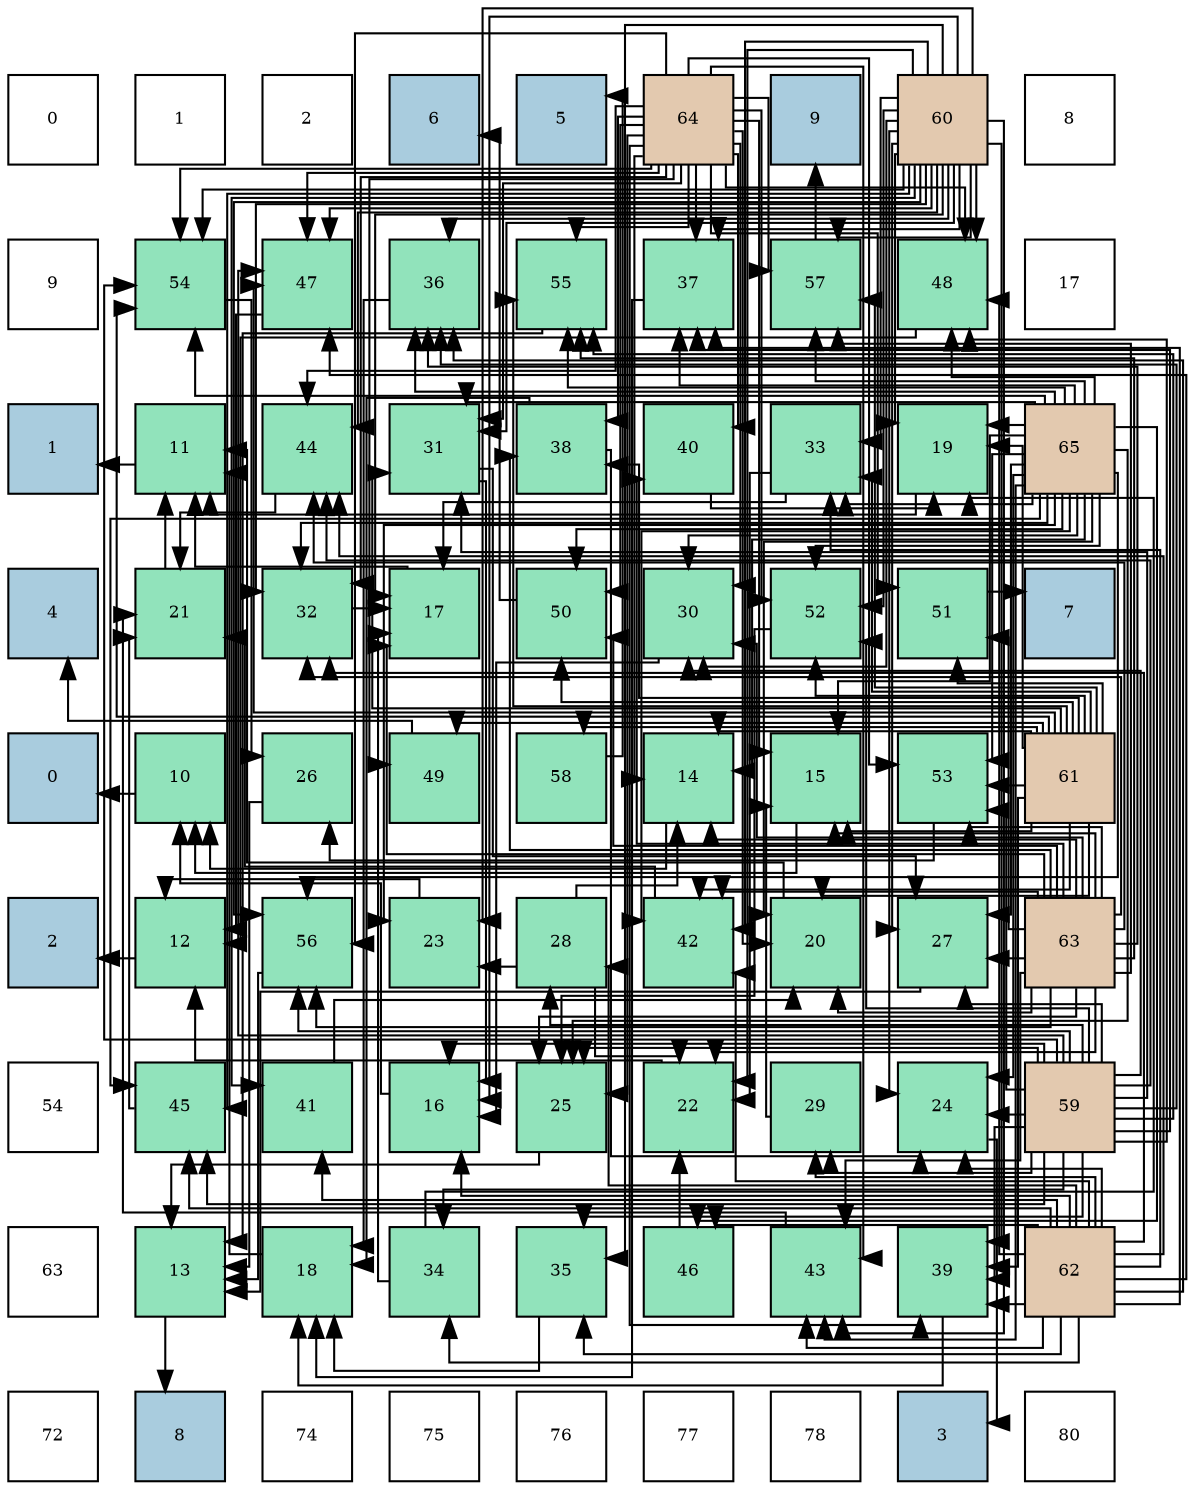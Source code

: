 digraph layout{
 rankdir=TB;
 splines=ortho;
 node [style=filled shape=square fixedsize=true width=0.6];
0[label="0", fontsize=8, fillcolor="#ffffff"];
1[label="1", fontsize=8, fillcolor="#ffffff"];
2[label="2", fontsize=8, fillcolor="#ffffff"];
3[label="6", fontsize=8, fillcolor="#a9ccde"];
4[label="5", fontsize=8, fillcolor="#a9ccde"];
5[label="64", fontsize=8, fillcolor="#e3c9af"];
6[label="9", fontsize=8, fillcolor="#a9ccde"];
7[label="60", fontsize=8, fillcolor="#e3c9af"];
8[label="8", fontsize=8, fillcolor="#ffffff"];
9[label="9", fontsize=8, fillcolor="#ffffff"];
10[label="54", fontsize=8, fillcolor="#91e3bb"];
11[label="47", fontsize=8, fillcolor="#91e3bb"];
12[label="36", fontsize=8, fillcolor="#91e3bb"];
13[label="55", fontsize=8, fillcolor="#91e3bb"];
14[label="37", fontsize=8, fillcolor="#91e3bb"];
15[label="57", fontsize=8, fillcolor="#91e3bb"];
16[label="48", fontsize=8, fillcolor="#91e3bb"];
17[label="17", fontsize=8, fillcolor="#ffffff"];
18[label="1", fontsize=8, fillcolor="#a9ccde"];
19[label="11", fontsize=8, fillcolor="#91e3bb"];
20[label="44", fontsize=8, fillcolor="#91e3bb"];
21[label="31", fontsize=8, fillcolor="#91e3bb"];
22[label="38", fontsize=8, fillcolor="#91e3bb"];
23[label="40", fontsize=8, fillcolor="#91e3bb"];
24[label="33", fontsize=8, fillcolor="#91e3bb"];
25[label="19", fontsize=8, fillcolor="#91e3bb"];
26[label="65", fontsize=8, fillcolor="#e3c9af"];
27[label="4", fontsize=8, fillcolor="#a9ccde"];
28[label="21", fontsize=8, fillcolor="#91e3bb"];
29[label="32", fontsize=8, fillcolor="#91e3bb"];
30[label="17", fontsize=8, fillcolor="#91e3bb"];
31[label="50", fontsize=8, fillcolor="#91e3bb"];
32[label="30", fontsize=8, fillcolor="#91e3bb"];
33[label="52", fontsize=8, fillcolor="#91e3bb"];
34[label="51", fontsize=8, fillcolor="#91e3bb"];
35[label="7", fontsize=8, fillcolor="#a9ccde"];
36[label="0", fontsize=8, fillcolor="#a9ccde"];
37[label="10", fontsize=8, fillcolor="#91e3bb"];
38[label="26", fontsize=8, fillcolor="#91e3bb"];
39[label="49", fontsize=8, fillcolor="#91e3bb"];
40[label="58", fontsize=8, fillcolor="#91e3bb"];
41[label="14", fontsize=8, fillcolor="#91e3bb"];
42[label="15", fontsize=8, fillcolor="#91e3bb"];
43[label="53", fontsize=8, fillcolor="#91e3bb"];
44[label="61", fontsize=8, fillcolor="#e3c9af"];
45[label="2", fontsize=8, fillcolor="#a9ccde"];
46[label="12", fontsize=8, fillcolor="#91e3bb"];
47[label="56", fontsize=8, fillcolor="#91e3bb"];
48[label="23", fontsize=8, fillcolor="#91e3bb"];
49[label="28", fontsize=8, fillcolor="#91e3bb"];
50[label="42", fontsize=8, fillcolor="#91e3bb"];
51[label="20", fontsize=8, fillcolor="#91e3bb"];
52[label="27", fontsize=8, fillcolor="#91e3bb"];
53[label="63", fontsize=8, fillcolor="#e3c9af"];
54[label="54", fontsize=8, fillcolor="#ffffff"];
55[label="45", fontsize=8, fillcolor="#91e3bb"];
56[label="41", fontsize=8, fillcolor="#91e3bb"];
57[label="16", fontsize=8, fillcolor="#91e3bb"];
58[label="25", fontsize=8, fillcolor="#91e3bb"];
59[label="22", fontsize=8, fillcolor="#91e3bb"];
60[label="29", fontsize=8, fillcolor="#91e3bb"];
61[label="24", fontsize=8, fillcolor="#91e3bb"];
62[label="59", fontsize=8, fillcolor="#e3c9af"];
63[label="63", fontsize=8, fillcolor="#ffffff"];
64[label="13", fontsize=8, fillcolor="#91e3bb"];
65[label="18", fontsize=8, fillcolor="#91e3bb"];
66[label="34", fontsize=8, fillcolor="#91e3bb"];
67[label="35", fontsize=8, fillcolor="#91e3bb"];
68[label="46", fontsize=8, fillcolor="#91e3bb"];
69[label="43", fontsize=8, fillcolor="#91e3bb"];
70[label="39", fontsize=8, fillcolor="#91e3bb"];
71[label="62", fontsize=8, fillcolor="#e3c9af"];
72[label="72", fontsize=8, fillcolor="#ffffff"];
73[label="8", fontsize=8, fillcolor="#a9ccde"];
74[label="74", fontsize=8, fillcolor="#ffffff"];
75[label="75", fontsize=8, fillcolor="#ffffff"];
76[label="76", fontsize=8, fillcolor="#ffffff"];
77[label="77", fontsize=8, fillcolor="#ffffff"];
78[label="78", fontsize=8, fillcolor="#ffffff"];
79[label="3", fontsize=8, fillcolor="#a9ccde"];
80[label="80", fontsize=8, fillcolor="#ffffff"];
edge [constraint=false, style=vis];37 -> 36;
19 -> 18;
46 -> 45;
64 -> 73;
41 -> 37;
42 -> 37;
57 -> 37;
30 -> 19;
65 -> 19;
25 -> 19;
51 -> 19;
28 -> 19;
59 -> 46;
48 -> 46;
61 -> 79;
58 -> 64;
38 -> 64;
52 -> 64;
49 -> 41;
49 -> 59;
49 -> 48;
60 -> 42;
32 -> 57;
21 -> 57;
21 -> 52;
29 -> 30;
24 -> 30;
24 -> 59;
66 -> 30;
66 -> 25;
67 -> 65;
12 -> 65;
14 -> 65;
22 -> 65;
22 -> 61;
70 -> 65;
23 -> 25;
56 -> 51;
50 -> 28;
69 -> 28;
20 -> 28;
55 -> 28;
68 -> 59;
11 -> 46;
16 -> 46;
39 -> 27;
31 -> 3;
34 -> 35;
33 -> 58;
43 -> 38;
10 -> 38;
13 -> 64;
47 -> 64;
15 -> 6;
40 -> 4;
62 -> 57;
62 -> 61;
62 -> 58;
62 -> 52;
62 -> 49;
62 -> 60;
62 -> 32;
62 -> 21;
62 -> 66;
62 -> 67;
62 -> 12;
62 -> 14;
62 -> 70;
62 -> 20;
62 -> 55;
62 -> 11;
62 -> 16;
62 -> 33;
62 -> 43;
62 -> 10;
62 -> 13;
62 -> 47;
7 -> 57;
7 -> 30;
7 -> 25;
7 -> 59;
7 -> 48;
7 -> 61;
7 -> 52;
7 -> 32;
7 -> 21;
7 -> 29;
7 -> 24;
7 -> 67;
7 -> 12;
7 -> 14;
7 -> 70;
7 -> 56;
7 -> 50;
7 -> 69;
7 -> 20;
7 -> 55;
7 -> 11;
7 -> 16;
7 -> 33;
7 -> 10;
7 -> 47;
7 -> 15;
44 -> 41;
44 -> 42;
44 -> 25;
44 -> 51;
44 -> 21;
44 -> 24;
44 -> 22;
44 -> 70;
44 -> 50;
44 -> 11;
44 -> 39;
44 -> 31;
44 -> 34;
44 -> 33;
44 -> 43;
44 -> 10;
44 -> 13;
44 -> 15;
44 -> 40;
71 -> 57;
71 -> 61;
71 -> 49;
71 -> 60;
71 -> 29;
71 -> 24;
71 -> 66;
71 -> 67;
71 -> 12;
71 -> 14;
71 -> 70;
71 -> 56;
71 -> 50;
71 -> 69;
71 -> 20;
71 -> 55;
71 -> 68;
71 -> 11;
71 -> 16;
53 -> 41;
53 -> 42;
53 -> 30;
53 -> 51;
53 -> 59;
53 -> 58;
53 -> 52;
53 -> 32;
53 -> 29;
53 -> 12;
53 -> 22;
53 -> 23;
53 -> 50;
53 -> 69;
53 -> 20;
53 -> 31;
53 -> 34;
53 -> 43;
53 -> 13;
53 -> 47;
53 -> 15;
5 -> 41;
5 -> 42;
5 -> 51;
5 -> 58;
5 -> 32;
5 -> 21;
5 -> 29;
5 -> 14;
5 -> 22;
5 -> 70;
5 -> 23;
5 -> 69;
5 -> 20;
5 -> 11;
5 -> 16;
5 -> 39;
5 -> 31;
5 -> 34;
5 -> 33;
5 -> 43;
5 -> 10;
5 -> 13;
5 -> 47;
5 -> 15;
26 -> 41;
26 -> 42;
26 -> 25;
26 -> 51;
26 -> 48;
26 -> 61;
26 -> 58;
26 -> 52;
26 -> 32;
26 -> 21;
26 -> 29;
26 -> 24;
26 -> 12;
26 -> 14;
26 -> 50;
26 -> 69;
26 -> 55;
26 -> 68;
26 -> 16;
26 -> 31;
26 -> 33;
26 -> 43;
26 -> 10;
26 -> 13;
26 -> 47;
26 -> 15;
edge [constraint=true, style=invis];
0 -> 9 -> 18 -> 27 -> 36 -> 45 -> 54 -> 63 -> 72;
1 -> 10 -> 19 -> 28 -> 37 -> 46 -> 55 -> 64 -> 73;
2 -> 11 -> 20 -> 29 -> 38 -> 47 -> 56 -> 65 -> 74;
3 -> 12 -> 21 -> 30 -> 39 -> 48 -> 57 -> 66 -> 75;
4 -> 13 -> 22 -> 31 -> 40 -> 49 -> 58 -> 67 -> 76;
5 -> 14 -> 23 -> 32 -> 41 -> 50 -> 59 -> 68 -> 77;
6 -> 15 -> 24 -> 33 -> 42 -> 51 -> 60 -> 69 -> 78;
7 -> 16 -> 25 -> 34 -> 43 -> 52 -> 61 -> 70 -> 79;
8 -> 17 -> 26 -> 35 -> 44 -> 53 -> 62 -> 71 -> 80;
rank = same {0 -> 1 -> 2 -> 3 -> 4 -> 5 -> 6 -> 7 -> 8};
rank = same {9 -> 10 -> 11 -> 12 -> 13 -> 14 -> 15 -> 16 -> 17};
rank = same {18 -> 19 -> 20 -> 21 -> 22 -> 23 -> 24 -> 25 -> 26};
rank = same {27 -> 28 -> 29 -> 30 -> 31 -> 32 -> 33 -> 34 -> 35};
rank = same {36 -> 37 -> 38 -> 39 -> 40 -> 41 -> 42 -> 43 -> 44};
rank = same {45 -> 46 -> 47 -> 48 -> 49 -> 50 -> 51 -> 52 -> 53};
rank = same {54 -> 55 -> 56 -> 57 -> 58 -> 59 -> 60 -> 61 -> 62};
rank = same {63 -> 64 -> 65 -> 66 -> 67 -> 68 -> 69 -> 70 -> 71};
rank = same {72 -> 73 -> 74 -> 75 -> 76 -> 77 -> 78 -> 79 -> 80};
}